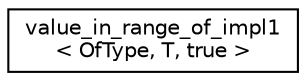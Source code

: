 digraph "Graphical Class Hierarchy"
{
 // LATEX_PDF_SIZE
  edge [fontname="Helvetica",fontsize="10",labelfontname="Helvetica",labelfontsize="10"];
  node [fontname="Helvetica",fontsize="10",shape=record];
  rankdir="LR";
  Node0 [label="value_in_range_of_impl1\l\< OfType, T, true \>",height=0.2,width=0.4,color="black", fillcolor="white", style="filled",URL="$structdetail_1_1value__in__range__of__impl1_3_01OfType_00_01T_00_01true_01_4.html",tooltip=" "];
}
